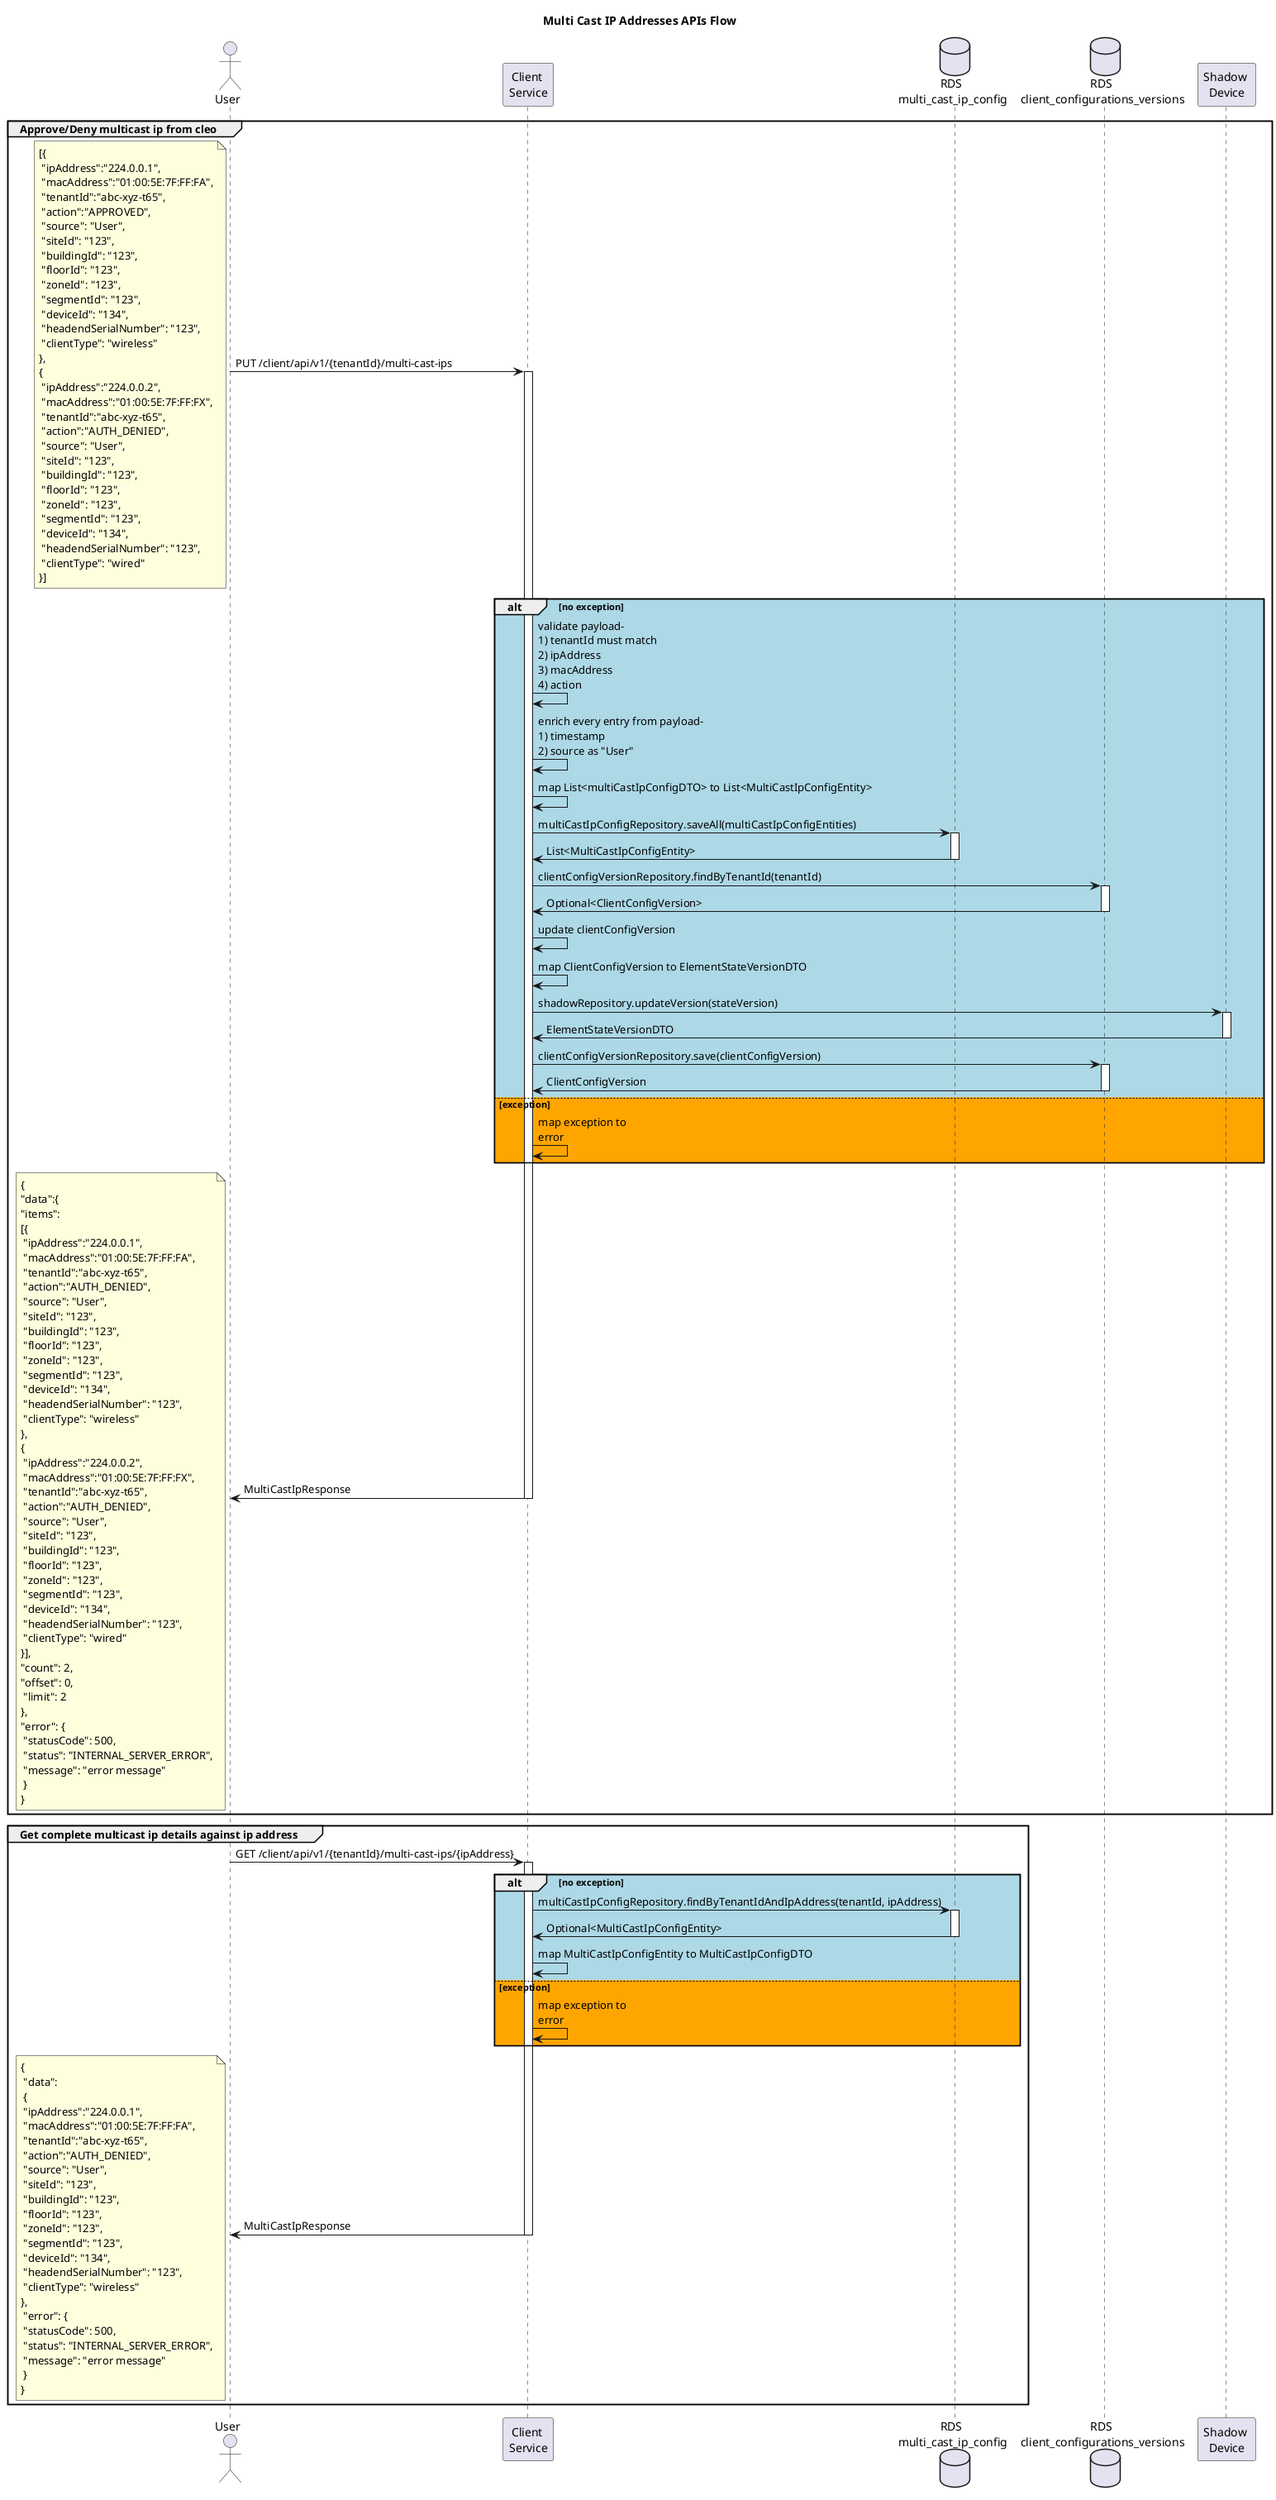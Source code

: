 @startuml

title Multi Cast IP Addresses APIs Flow

actor "User" as user
participant "Client \nService" as cs
database "RDS \nmulti_cast_ip_config" as table
database "RDS \nclient_configurations_versions" as table2
participant "Shadow \nDevice" as sd

group Approve/Deny multicast ip from cleo
	user -> cs ++: PUT /client/api/v1/{tenantId}/multi-cast-ips
	note left: [{\n "ipAddress":"224.0.0.1",\n "macAddress":"01:00:5E:7F:FF:FA",\n "tenantId":"abc-xyz-t65",\n "action":"APPROVED",\n "source": "User",\n "siteId": "123",\n "buildingId": "123",\n "floorId": "123",\n "zoneId": "123",\n "segmentId": "123",\n "deviceId": "134",\n "headendSerialNumber": "123",\n "clientType": "wireless"\n},\n{\n "ipAddress":"224.0.0.2",\n "macAddress":"01:00:5E:7F:FF:FX",\n "tenantId":"abc-xyz-t65",\n "action":"AUTH_DENIED",\n "source": "User",\n "siteId": "123",\n "buildingId": "123",\n "floorId": "123",\n "zoneId": "123",\n "segmentId": "123",\n "deviceId": "134",\n "headendSerialNumber": "123",\n "clientType": "wired"\n}]
	alt #LightBlue no exception
        cs -> cs : validate payload-\n1) tenantId must match\n2) ipAddress\n3) macAddress\n4) action
    	cs -> cs : enrich every entry from payload-\n1) timestamp\n2) source as "User"
    	cs -> cs : map List<multiCastIpConfigDTO> to List<MultiCastIpConfigEntity>
    	cs -> table ++: multiCastIpConfigRepository.saveAll(multiCastIpConfigEntities)
    	table -> cs --: List<MultiCastIpConfigEntity>
    	cs -> table2 ++: clientConfigVersionRepository.findByTenantId(tenantId)
    	table2 -> cs --: Optional<ClientConfigVersion>
    	cs -> cs : update clientConfigVersion
    	cs -> cs : map ClientConfigVersion to ElementStateVersionDTO
    	cs -> sd ++: shadowRepository.updateVersion(stateVersion)
    	sd -> cs --: ElementStateVersionDTO
    	cs -> table2 ++: clientConfigVersionRepository.save(clientConfigVersion)
        table2 -> cs --: ClientConfigVersion
    else #Orange exception
        cs -> cs : map exception to \nerror
    end
	cs -> user --: MultiCastIpResponse
	note left: {\n"data":{\n"items":\n[{\n "ipAddress":"224.0.0.1",\n "macAddress":"01:00:5E:7F:FF:FA",\n "tenantId":"abc-xyz-t65",\n "action":"AUTH_DENIED",\n "source": "User",\n "siteId": "123",\n "buildingId": "123",\n "floorId": "123",\n "zoneId": "123",\n "segmentId": "123",\n "deviceId": "134",\n "headendSerialNumber": "123",\n "clientType": "wireless"\n},\n{\n "ipAddress":"224.0.0.2",\n "macAddress":"01:00:5E:7F:FF:FX",\n "tenantId":"abc-xyz-t65",\n "action":"AUTH_DENIED",\n "source": "User",\n "siteId": "123",\n "buildingId": "123",\n "floorId": "123",\n "zoneId": "123",\n "segmentId": "123",\n "deviceId": "134",\n "headendSerialNumber": "123",\n "clientType": "wired"\n}],\n"count": 2,\n"offset": 0,\n "limit": 2\n},\n"error": {\n "statusCode": 500,\n "status": "INTERNAL_SERVER_ERROR",\n "message": "error message"\n }\n}
end

group Get complete multicast ip details against ip address
	user -> cs ++: GET /client/api/v1/{tenantId}/multi-cast-ips/{ipAddress}
	alt #LightBlue no exception
	    cs -> table ++: multiCastIpConfigRepository.findByTenantIdAndIpAddress(tenantId, ipAddress)
        table -> cs --: Optional<MultiCastIpConfigEntity>
        cs -> cs : map MultiCastIpConfigEntity to MultiCastIpConfigDTO
    else #Orange exception
        cs -> cs : map exception to \nerror
    end
	cs -> user --: MultiCastIpResponse
    note left: {\n "data":\n {\n "ipAddress":"224.0.0.1",\n "macAddress":"01:00:5E:7F:FF:FA",\n "tenantId":"abc-xyz-t65",\n "action":"AUTH_DENIED",\n "source": "User",\n "siteId": "123",\n "buildingId": "123",\n "floorId": "123",\n "zoneId": "123",\n "segmentId": "123",\n "deviceId": "134",\n "headendSerialNumber": "123",\n "clientType": "wireless"\n},\n "error": {\n "statusCode": 500,\n "status": "INTERNAL_SERVER_ERROR",\n "message": "error message"\n }\n}
end

@enduml